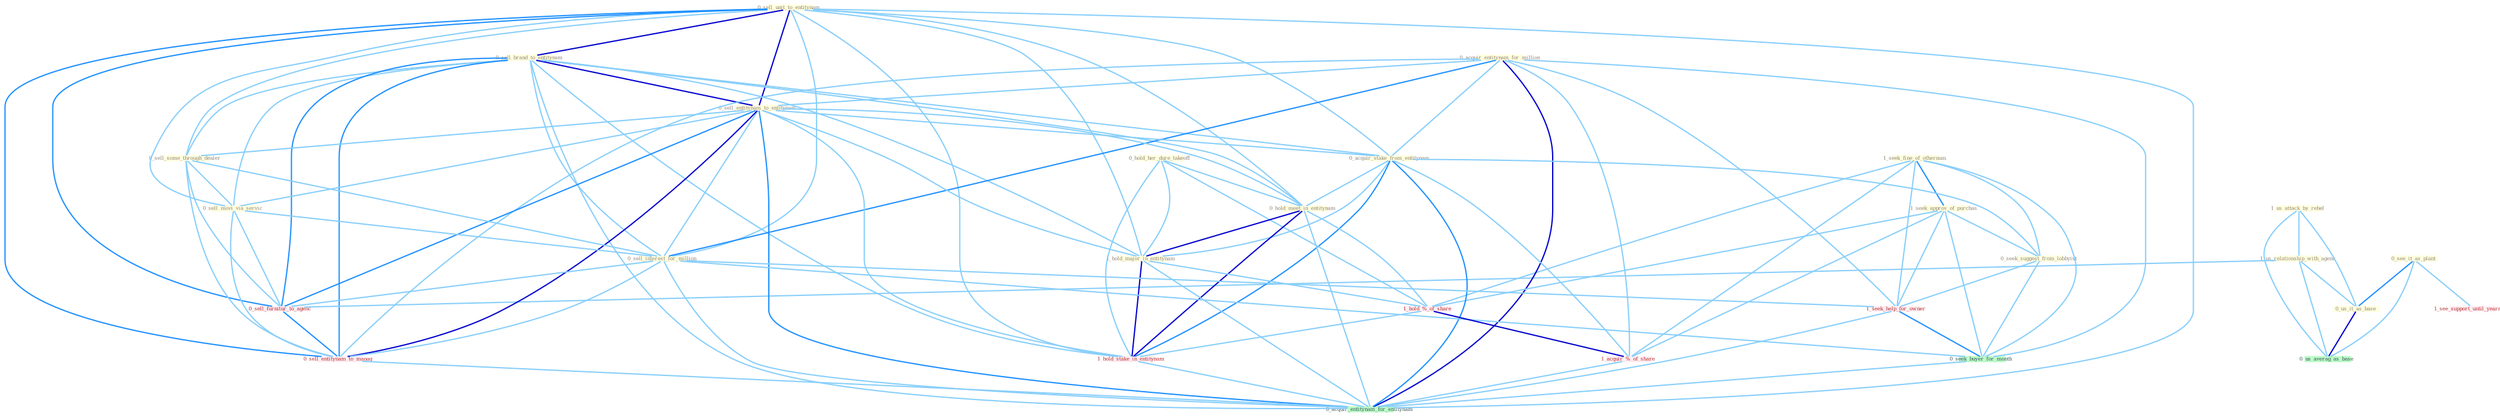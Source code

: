 Graph G{ 
    node
    [shape=polygon,style=filled,width=.5,height=.06,color="#BDFCC9",fixedsize=true,fontsize=4,
    fontcolor="#2f4f4f"];
    {node
    [color="#ffffe0", fontcolor="#8b7d6b"] "0_sell_unit_to_entitynam " "0_sell_brand_to_entitynam " "1_us_attack_by_rebel " "1_seek_fine_of_othernum " "1_us_relationship_with_agenc " "0_acquir_entitynam_for_million " "0_sell_entitynam_to_entitynam " "1_seek_approv_of_purchas " "0_acquir_stake_from_entitynam " "0_hold_her_dure_takeoff " "0_hold_meet_in_entitynam " "0_see_it_as_plant " "0_seek_suggest_from_lobbyist " "0_sell_some_through_dealer " "0_sell_movi_via_servic " "0_us_it_as_base " "1_hold_major_in_entitynam " "0_sell_interest_for_million "}
{node [color="#fff0f5", fontcolor="#b22222"] "1_hold_%_of_share " "1_hold_stake_in_entitynam " "1_seek_help_for_owner " "1_acquir_%_of_share " "1_see_support_until_yearnum " "0_sell_furnitur_to_agenc " "0_sell_entitynam_to_manag "}
edge [color="#B0E2FF"];

	"0_sell_unit_to_entitynam " -- "0_sell_brand_to_entitynam " [w="3", color="#0000cd" , len=0.6];
	"0_sell_unit_to_entitynam " -- "0_sell_entitynam_to_entitynam " [w="3", color="#0000cd" , len=0.6];
	"0_sell_unit_to_entitynam " -- "0_acquir_stake_from_entitynam " [w="1", color="#87cefa" ];
	"0_sell_unit_to_entitynam " -- "0_hold_meet_in_entitynam " [w="1", color="#87cefa" ];
	"0_sell_unit_to_entitynam " -- "0_sell_some_through_dealer " [w="1", color="#87cefa" ];
	"0_sell_unit_to_entitynam " -- "0_sell_movi_via_servic " [w="1", color="#87cefa" ];
	"0_sell_unit_to_entitynam " -- "1_hold_major_in_entitynam " [w="1", color="#87cefa" ];
	"0_sell_unit_to_entitynam " -- "0_sell_interest_for_million " [w="1", color="#87cefa" ];
	"0_sell_unit_to_entitynam " -- "1_hold_stake_in_entitynam " [w="1", color="#87cefa" ];
	"0_sell_unit_to_entitynam " -- "0_sell_furnitur_to_agenc " [w="2", color="#1e90ff" , len=0.8];
	"0_sell_unit_to_entitynam " -- "0_sell_entitynam_to_manag " [w="2", color="#1e90ff" , len=0.8];
	"0_sell_unit_to_entitynam " -- "0_acquir_entitynam_for_entitynam " [w="1", color="#87cefa" ];
	"0_sell_brand_to_entitynam " -- "0_sell_entitynam_to_entitynam " [w="3", color="#0000cd" , len=0.6];
	"0_sell_brand_to_entitynam " -- "0_acquir_stake_from_entitynam " [w="1", color="#87cefa" ];
	"0_sell_brand_to_entitynam " -- "0_hold_meet_in_entitynam " [w="1", color="#87cefa" ];
	"0_sell_brand_to_entitynam " -- "0_sell_some_through_dealer " [w="1", color="#87cefa" ];
	"0_sell_brand_to_entitynam " -- "0_sell_movi_via_servic " [w="1", color="#87cefa" ];
	"0_sell_brand_to_entitynam " -- "1_hold_major_in_entitynam " [w="1", color="#87cefa" ];
	"0_sell_brand_to_entitynam " -- "0_sell_interest_for_million " [w="1", color="#87cefa" ];
	"0_sell_brand_to_entitynam " -- "1_hold_stake_in_entitynam " [w="1", color="#87cefa" ];
	"0_sell_brand_to_entitynam " -- "0_sell_furnitur_to_agenc " [w="2", color="#1e90ff" , len=0.8];
	"0_sell_brand_to_entitynam " -- "0_sell_entitynam_to_manag " [w="2", color="#1e90ff" , len=0.8];
	"0_sell_brand_to_entitynam " -- "0_acquir_entitynam_for_entitynam " [w="1", color="#87cefa" ];
	"1_us_attack_by_rebel " -- "1_us_relationship_with_agenc " [w="1", color="#87cefa" ];
	"1_us_attack_by_rebel " -- "0_us_it_as_base " [w="1", color="#87cefa" ];
	"1_us_attack_by_rebel " -- "0_us_averag_as_base " [w="1", color="#87cefa" ];
	"1_seek_fine_of_othernum " -- "1_seek_approv_of_purchas " [w="2", color="#1e90ff" , len=0.8];
	"1_seek_fine_of_othernum " -- "0_seek_suggest_from_lobbyist " [w="1", color="#87cefa" ];
	"1_seek_fine_of_othernum " -- "1_hold_%_of_share " [w="1", color="#87cefa" ];
	"1_seek_fine_of_othernum " -- "1_seek_help_for_owner " [w="1", color="#87cefa" ];
	"1_seek_fine_of_othernum " -- "0_seek_buyer_for_month " [w="1", color="#87cefa" ];
	"1_seek_fine_of_othernum " -- "1_acquir_%_of_share " [w="1", color="#87cefa" ];
	"1_us_relationship_with_agenc " -- "0_us_it_as_base " [w="1", color="#87cefa" ];
	"1_us_relationship_with_agenc " -- "0_sell_furnitur_to_agenc " [w="1", color="#87cefa" ];
	"1_us_relationship_with_agenc " -- "0_us_averag_as_base " [w="1", color="#87cefa" ];
	"0_acquir_entitynam_for_million " -- "0_sell_entitynam_to_entitynam " [w="1", color="#87cefa" ];
	"0_acquir_entitynam_for_million " -- "0_acquir_stake_from_entitynam " [w="1", color="#87cefa" ];
	"0_acquir_entitynam_for_million " -- "0_sell_interest_for_million " [w="2", color="#1e90ff" , len=0.8];
	"0_acquir_entitynam_for_million " -- "1_seek_help_for_owner " [w="1", color="#87cefa" ];
	"0_acquir_entitynam_for_million " -- "0_seek_buyer_for_month " [w="1", color="#87cefa" ];
	"0_acquir_entitynam_for_million " -- "1_acquir_%_of_share " [w="1", color="#87cefa" ];
	"0_acquir_entitynam_for_million " -- "0_sell_entitynam_to_manag " [w="1", color="#87cefa" ];
	"0_acquir_entitynam_for_million " -- "0_acquir_entitynam_for_entitynam " [w="3", color="#0000cd" , len=0.6];
	"0_sell_entitynam_to_entitynam " -- "0_acquir_stake_from_entitynam " [w="1", color="#87cefa" ];
	"0_sell_entitynam_to_entitynam " -- "0_hold_meet_in_entitynam " [w="1", color="#87cefa" ];
	"0_sell_entitynam_to_entitynam " -- "0_sell_some_through_dealer " [w="1", color="#87cefa" ];
	"0_sell_entitynam_to_entitynam " -- "0_sell_movi_via_servic " [w="1", color="#87cefa" ];
	"0_sell_entitynam_to_entitynam " -- "1_hold_major_in_entitynam " [w="1", color="#87cefa" ];
	"0_sell_entitynam_to_entitynam " -- "0_sell_interest_for_million " [w="1", color="#87cefa" ];
	"0_sell_entitynam_to_entitynam " -- "1_hold_stake_in_entitynam " [w="1", color="#87cefa" ];
	"0_sell_entitynam_to_entitynam " -- "0_sell_furnitur_to_agenc " [w="2", color="#1e90ff" , len=0.8];
	"0_sell_entitynam_to_entitynam " -- "0_sell_entitynam_to_manag " [w="3", color="#0000cd" , len=0.6];
	"0_sell_entitynam_to_entitynam " -- "0_acquir_entitynam_for_entitynam " [w="2", color="#1e90ff" , len=0.8];
	"1_seek_approv_of_purchas " -- "0_seek_suggest_from_lobbyist " [w="1", color="#87cefa" ];
	"1_seek_approv_of_purchas " -- "1_hold_%_of_share " [w="1", color="#87cefa" ];
	"1_seek_approv_of_purchas " -- "1_seek_help_for_owner " [w="1", color="#87cefa" ];
	"1_seek_approv_of_purchas " -- "0_seek_buyer_for_month " [w="1", color="#87cefa" ];
	"1_seek_approv_of_purchas " -- "1_acquir_%_of_share " [w="1", color="#87cefa" ];
	"0_acquir_stake_from_entitynam " -- "0_hold_meet_in_entitynam " [w="1", color="#87cefa" ];
	"0_acquir_stake_from_entitynam " -- "0_seek_suggest_from_lobbyist " [w="1", color="#87cefa" ];
	"0_acquir_stake_from_entitynam " -- "1_hold_major_in_entitynam " [w="1", color="#87cefa" ];
	"0_acquir_stake_from_entitynam " -- "1_hold_stake_in_entitynam " [w="2", color="#1e90ff" , len=0.8];
	"0_acquir_stake_from_entitynam " -- "1_acquir_%_of_share " [w="1", color="#87cefa" ];
	"0_acquir_stake_from_entitynam " -- "0_acquir_entitynam_for_entitynam " [w="2", color="#1e90ff" , len=0.8];
	"0_hold_her_dure_takeoff " -- "0_hold_meet_in_entitynam " [w="1", color="#87cefa" ];
	"0_hold_her_dure_takeoff " -- "1_hold_major_in_entitynam " [w="1", color="#87cefa" ];
	"0_hold_her_dure_takeoff " -- "1_hold_%_of_share " [w="1", color="#87cefa" ];
	"0_hold_her_dure_takeoff " -- "1_hold_stake_in_entitynam " [w="1", color="#87cefa" ];
	"0_hold_meet_in_entitynam " -- "1_hold_major_in_entitynam " [w="3", color="#0000cd" , len=0.6];
	"0_hold_meet_in_entitynam " -- "1_hold_%_of_share " [w="1", color="#87cefa" ];
	"0_hold_meet_in_entitynam " -- "1_hold_stake_in_entitynam " [w="3", color="#0000cd" , len=0.6];
	"0_hold_meet_in_entitynam " -- "0_acquir_entitynam_for_entitynam " [w="1", color="#87cefa" ];
	"0_see_it_as_plant " -- "0_us_it_as_base " [w="2", color="#1e90ff" , len=0.8];
	"0_see_it_as_plant " -- "1_see_support_until_yearnum " [w="1", color="#87cefa" ];
	"0_see_it_as_plant " -- "0_us_averag_as_base " [w="1", color="#87cefa" ];
	"0_seek_suggest_from_lobbyist " -- "1_seek_help_for_owner " [w="1", color="#87cefa" ];
	"0_seek_suggest_from_lobbyist " -- "0_seek_buyer_for_month " [w="1", color="#87cefa" ];
	"0_sell_some_through_dealer " -- "0_sell_movi_via_servic " [w="1", color="#87cefa" ];
	"0_sell_some_through_dealer " -- "0_sell_interest_for_million " [w="1", color="#87cefa" ];
	"0_sell_some_through_dealer " -- "0_sell_furnitur_to_agenc " [w="1", color="#87cefa" ];
	"0_sell_some_through_dealer " -- "0_sell_entitynam_to_manag " [w="1", color="#87cefa" ];
	"0_sell_movi_via_servic " -- "0_sell_interest_for_million " [w="1", color="#87cefa" ];
	"0_sell_movi_via_servic " -- "0_sell_furnitur_to_agenc " [w="1", color="#87cefa" ];
	"0_sell_movi_via_servic " -- "0_sell_entitynam_to_manag " [w="1", color="#87cefa" ];
	"0_us_it_as_base " -- "0_us_averag_as_base " [w="3", color="#0000cd" , len=0.6];
	"1_hold_major_in_entitynam " -- "1_hold_%_of_share " [w="1", color="#87cefa" ];
	"1_hold_major_in_entitynam " -- "1_hold_stake_in_entitynam " [w="3", color="#0000cd" , len=0.6];
	"1_hold_major_in_entitynam " -- "0_acquir_entitynam_for_entitynam " [w="1", color="#87cefa" ];
	"0_sell_interest_for_million " -- "1_seek_help_for_owner " [w="1", color="#87cefa" ];
	"0_sell_interest_for_million " -- "0_seek_buyer_for_month " [w="1", color="#87cefa" ];
	"0_sell_interest_for_million " -- "0_sell_furnitur_to_agenc " [w="1", color="#87cefa" ];
	"0_sell_interest_for_million " -- "0_sell_entitynam_to_manag " [w="1", color="#87cefa" ];
	"0_sell_interest_for_million " -- "0_acquir_entitynam_for_entitynam " [w="1", color="#87cefa" ];
	"1_hold_%_of_share " -- "1_hold_stake_in_entitynam " [w="1", color="#87cefa" ];
	"1_hold_%_of_share " -- "1_acquir_%_of_share " [w="3", color="#0000cd" , len=0.6];
	"1_hold_stake_in_entitynam " -- "0_acquir_entitynam_for_entitynam " [w="1", color="#87cefa" ];
	"1_seek_help_for_owner " -- "0_seek_buyer_for_month " [w="2", color="#1e90ff" , len=0.8];
	"1_seek_help_for_owner " -- "0_acquir_entitynam_for_entitynam " [w="1", color="#87cefa" ];
	"0_seek_buyer_for_month " -- "0_acquir_entitynam_for_entitynam " [w="1", color="#87cefa" ];
	"1_acquir_%_of_share " -- "0_acquir_entitynam_for_entitynam " [w="1", color="#87cefa" ];
	"0_sell_furnitur_to_agenc " -- "0_sell_entitynam_to_manag " [w="2", color="#1e90ff" , len=0.8];
	"0_sell_entitynam_to_manag " -- "0_acquir_entitynam_for_entitynam " [w="1", color="#87cefa" ];
}